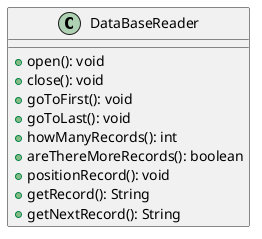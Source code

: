 @startuml DatabaseReader
class DataBaseReader {
  +open(): void
  +close(): void
  +goToFirst(): void
  +goToLast(): void
  +howManyRecords(): int
  +areThereMoreRecords(): boolean
  +positionRecord(): void
  +getRecord(): String
  +getNextRecord(): String
}
@enduml
